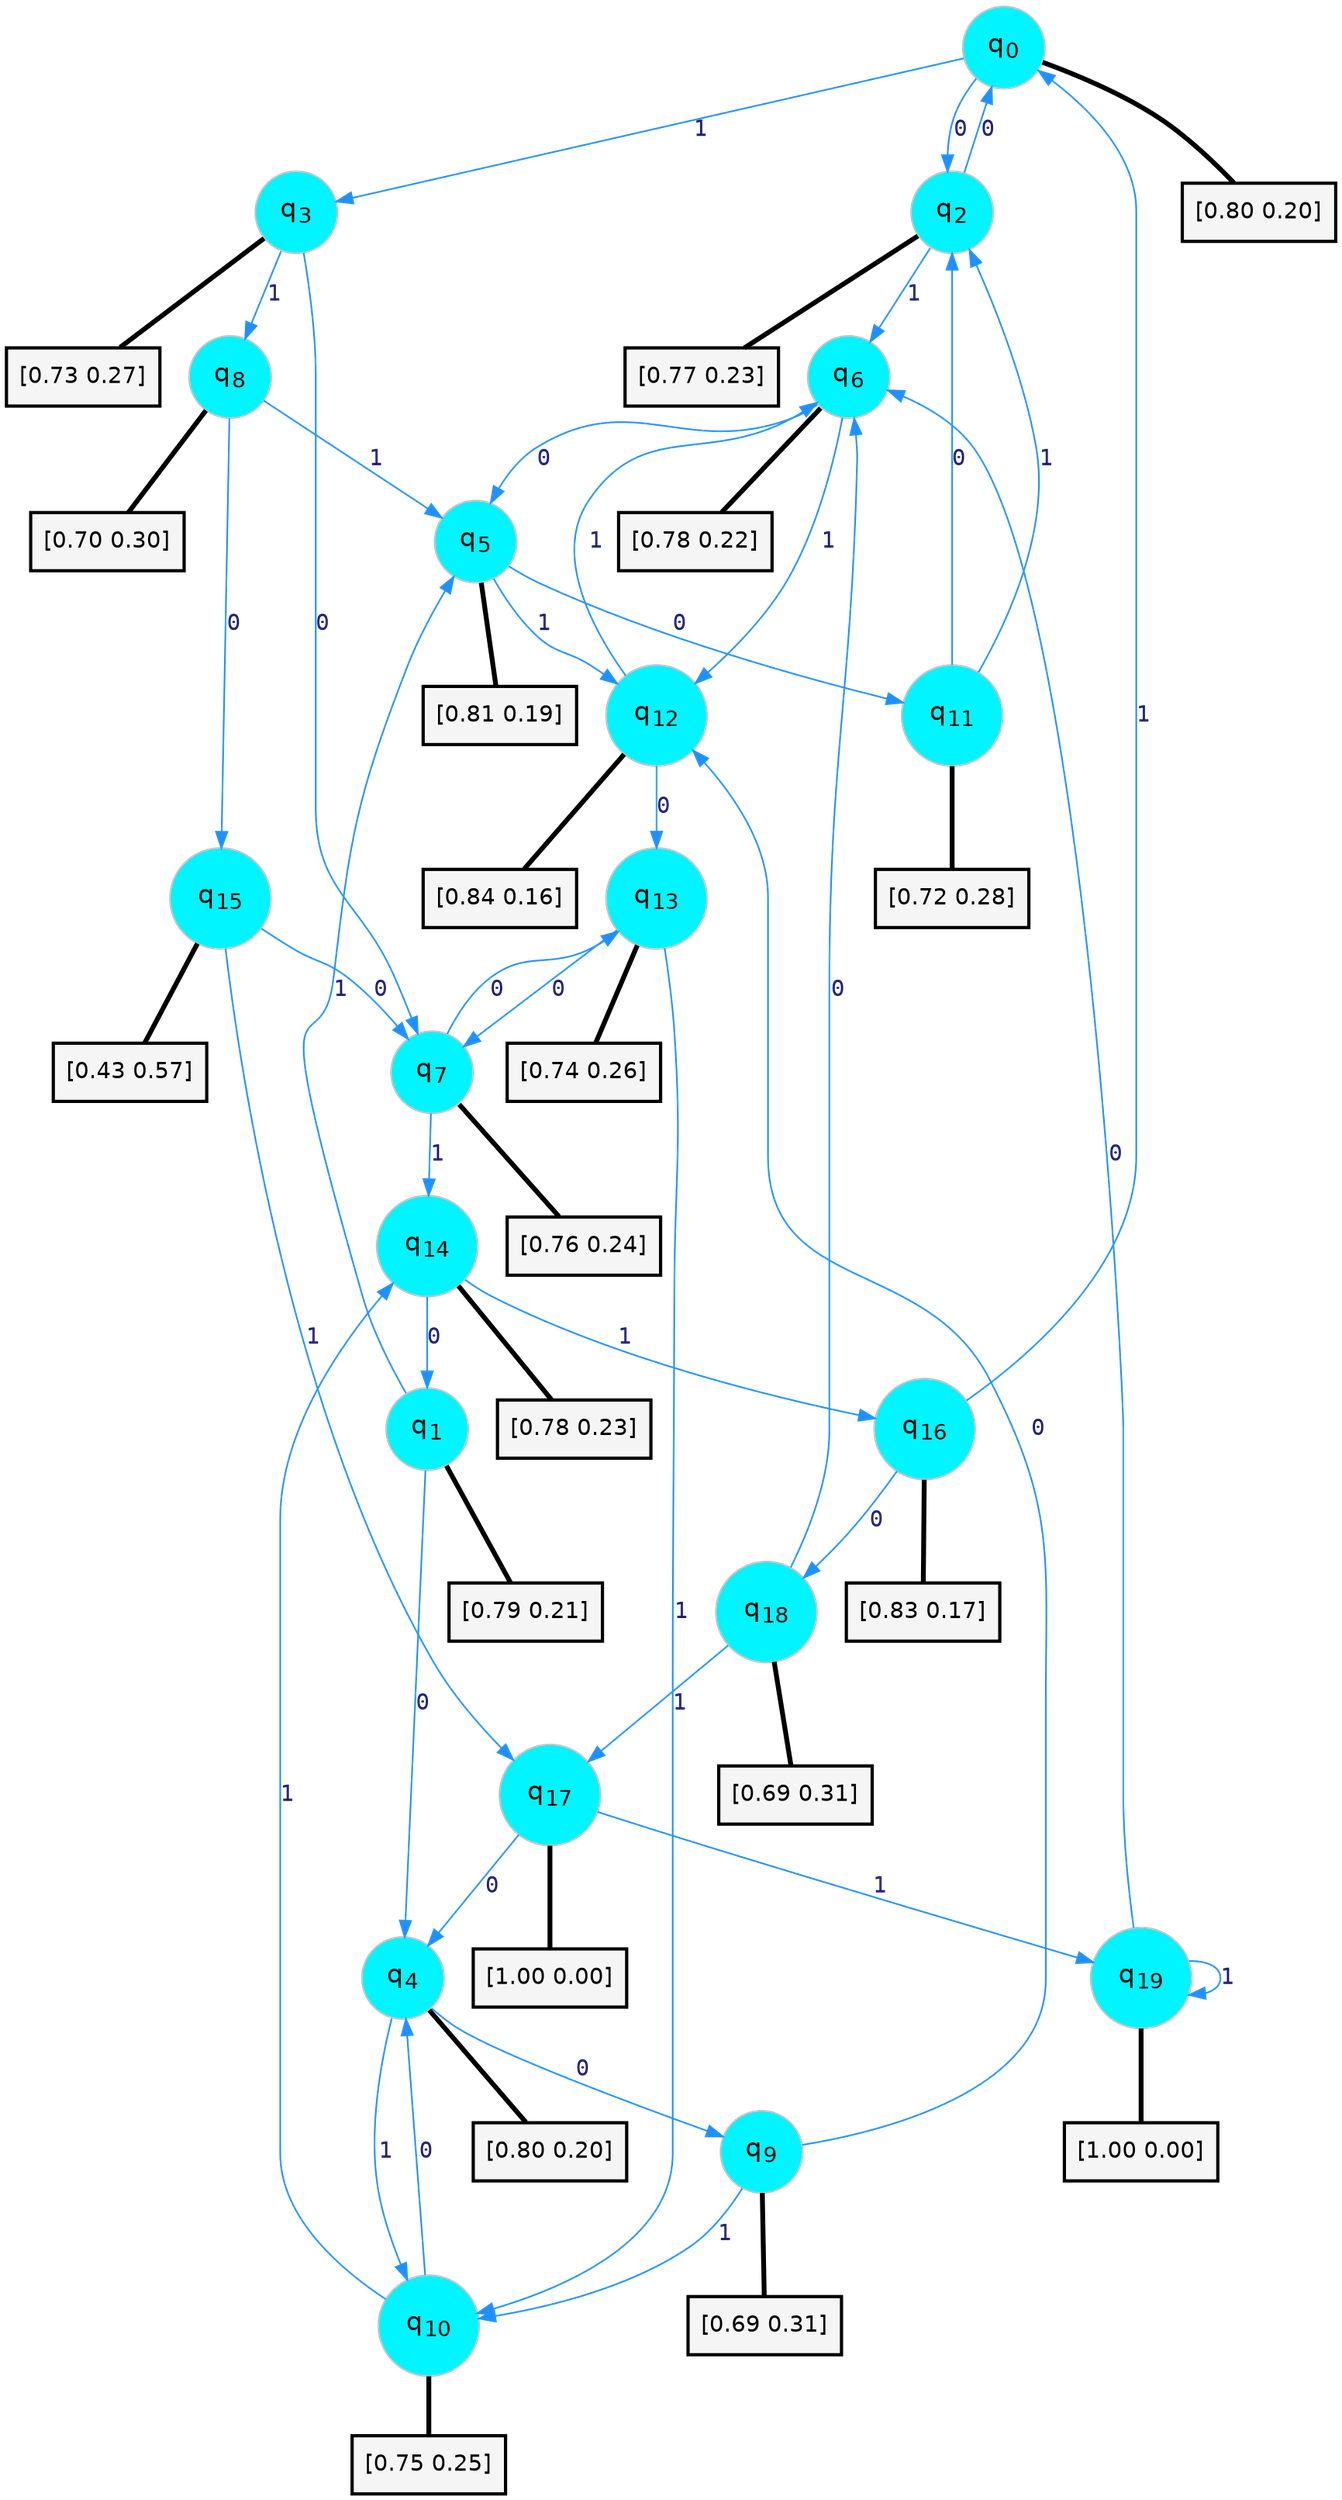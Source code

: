 digraph G {
graph [
bgcolor=transparent, dpi=300, rankdir=TD, size="40,25"];
node [
color=gray, fillcolor=turquoise1, fontcolor=black, fontname=Helvetica, fontsize=16, fontweight=bold, shape=circle, style=filled];
edge [
arrowsize=1, color=dodgerblue1, fontcolor=midnightblue, fontname=courier, fontweight=bold, penwidth=1, style=solid, weight=20];
0[label=<q<SUB>0</SUB>>];
1[label=<q<SUB>1</SUB>>];
2[label=<q<SUB>2</SUB>>];
3[label=<q<SUB>3</SUB>>];
4[label=<q<SUB>4</SUB>>];
5[label=<q<SUB>5</SUB>>];
6[label=<q<SUB>6</SUB>>];
7[label=<q<SUB>7</SUB>>];
8[label=<q<SUB>8</SUB>>];
9[label=<q<SUB>9</SUB>>];
10[label=<q<SUB>10</SUB>>];
11[label=<q<SUB>11</SUB>>];
12[label=<q<SUB>12</SUB>>];
13[label=<q<SUB>13</SUB>>];
14[label=<q<SUB>14</SUB>>];
15[label=<q<SUB>15</SUB>>];
16[label=<q<SUB>16</SUB>>];
17[label=<q<SUB>17</SUB>>];
18[label=<q<SUB>18</SUB>>];
19[label=<q<SUB>19</SUB>>];
20[label="[0.80 0.20]", shape=box,fontcolor=black, fontname=Helvetica, fontsize=14, penwidth=2, fillcolor=whitesmoke,color=black];
21[label="[0.79 0.21]", shape=box,fontcolor=black, fontname=Helvetica, fontsize=14, penwidth=2, fillcolor=whitesmoke,color=black];
22[label="[0.77 0.23]", shape=box,fontcolor=black, fontname=Helvetica, fontsize=14, penwidth=2, fillcolor=whitesmoke,color=black];
23[label="[0.73 0.27]", shape=box,fontcolor=black, fontname=Helvetica, fontsize=14, penwidth=2, fillcolor=whitesmoke,color=black];
24[label="[0.80 0.20]", shape=box,fontcolor=black, fontname=Helvetica, fontsize=14, penwidth=2, fillcolor=whitesmoke,color=black];
25[label="[0.81 0.19]", shape=box,fontcolor=black, fontname=Helvetica, fontsize=14, penwidth=2, fillcolor=whitesmoke,color=black];
26[label="[0.78 0.22]", shape=box,fontcolor=black, fontname=Helvetica, fontsize=14, penwidth=2, fillcolor=whitesmoke,color=black];
27[label="[0.76 0.24]", shape=box,fontcolor=black, fontname=Helvetica, fontsize=14, penwidth=2, fillcolor=whitesmoke,color=black];
28[label="[0.70 0.30]", shape=box,fontcolor=black, fontname=Helvetica, fontsize=14, penwidth=2, fillcolor=whitesmoke,color=black];
29[label="[0.69 0.31]", shape=box,fontcolor=black, fontname=Helvetica, fontsize=14, penwidth=2, fillcolor=whitesmoke,color=black];
30[label="[0.75 0.25]", shape=box,fontcolor=black, fontname=Helvetica, fontsize=14, penwidth=2, fillcolor=whitesmoke,color=black];
31[label="[0.72 0.28]", shape=box,fontcolor=black, fontname=Helvetica, fontsize=14, penwidth=2, fillcolor=whitesmoke,color=black];
32[label="[0.84 0.16]", shape=box,fontcolor=black, fontname=Helvetica, fontsize=14, penwidth=2, fillcolor=whitesmoke,color=black];
33[label="[0.74 0.26]", shape=box,fontcolor=black, fontname=Helvetica, fontsize=14, penwidth=2, fillcolor=whitesmoke,color=black];
34[label="[0.78 0.23]", shape=box,fontcolor=black, fontname=Helvetica, fontsize=14, penwidth=2, fillcolor=whitesmoke,color=black];
35[label="[0.43 0.57]", shape=box,fontcolor=black, fontname=Helvetica, fontsize=14, penwidth=2, fillcolor=whitesmoke,color=black];
36[label="[0.83 0.17]", shape=box,fontcolor=black, fontname=Helvetica, fontsize=14, penwidth=2, fillcolor=whitesmoke,color=black];
37[label="[1.00 0.00]", shape=box,fontcolor=black, fontname=Helvetica, fontsize=14, penwidth=2, fillcolor=whitesmoke,color=black];
38[label="[0.69 0.31]", shape=box,fontcolor=black, fontname=Helvetica, fontsize=14, penwidth=2, fillcolor=whitesmoke,color=black];
39[label="[1.00 0.00]", shape=box,fontcolor=black, fontname=Helvetica, fontsize=14, penwidth=2, fillcolor=whitesmoke,color=black];
0->2 [label=0];
0->3 [label=1];
0->20 [arrowhead=none, penwidth=3,color=black];
1->4 [label=0];
1->5 [label=1];
1->21 [arrowhead=none, penwidth=3,color=black];
2->0 [label=0];
2->6 [label=1];
2->22 [arrowhead=none, penwidth=3,color=black];
3->7 [label=0];
3->8 [label=1];
3->23 [arrowhead=none, penwidth=3,color=black];
4->9 [label=0];
4->10 [label=1];
4->24 [arrowhead=none, penwidth=3,color=black];
5->11 [label=0];
5->12 [label=1];
5->25 [arrowhead=none, penwidth=3,color=black];
6->5 [label=0];
6->12 [label=1];
6->26 [arrowhead=none, penwidth=3,color=black];
7->13 [label=0];
7->14 [label=1];
7->27 [arrowhead=none, penwidth=3,color=black];
8->15 [label=0];
8->5 [label=1];
8->28 [arrowhead=none, penwidth=3,color=black];
9->12 [label=0];
9->10 [label=1];
9->29 [arrowhead=none, penwidth=3,color=black];
10->4 [label=0];
10->14 [label=1];
10->30 [arrowhead=none, penwidth=3,color=black];
11->2 [label=0];
11->2 [label=1];
11->31 [arrowhead=none, penwidth=3,color=black];
12->13 [label=0];
12->6 [label=1];
12->32 [arrowhead=none, penwidth=3,color=black];
13->7 [label=0];
13->10 [label=1];
13->33 [arrowhead=none, penwidth=3,color=black];
14->1 [label=0];
14->16 [label=1];
14->34 [arrowhead=none, penwidth=3,color=black];
15->7 [label=0];
15->17 [label=1];
15->35 [arrowhead=none, penwidth=3,color=black];
16->18 [label=0];
16->0 [label=1];
16->36 [arrowhead=none, penwidth=3,color=black];
17->4 [label=0];
17->19 [label=1];
17->37 [arrowhead=none, penwidth=3,color=black];
18->6 [label=0];
18->17 [label=1];
18->38 [arrowhead=none, penwidth=3,color=black];
19->6 [label=0];
19->19 [label=1];
19->39 [arrowhead=none, penwidth=3,color=black];
}
